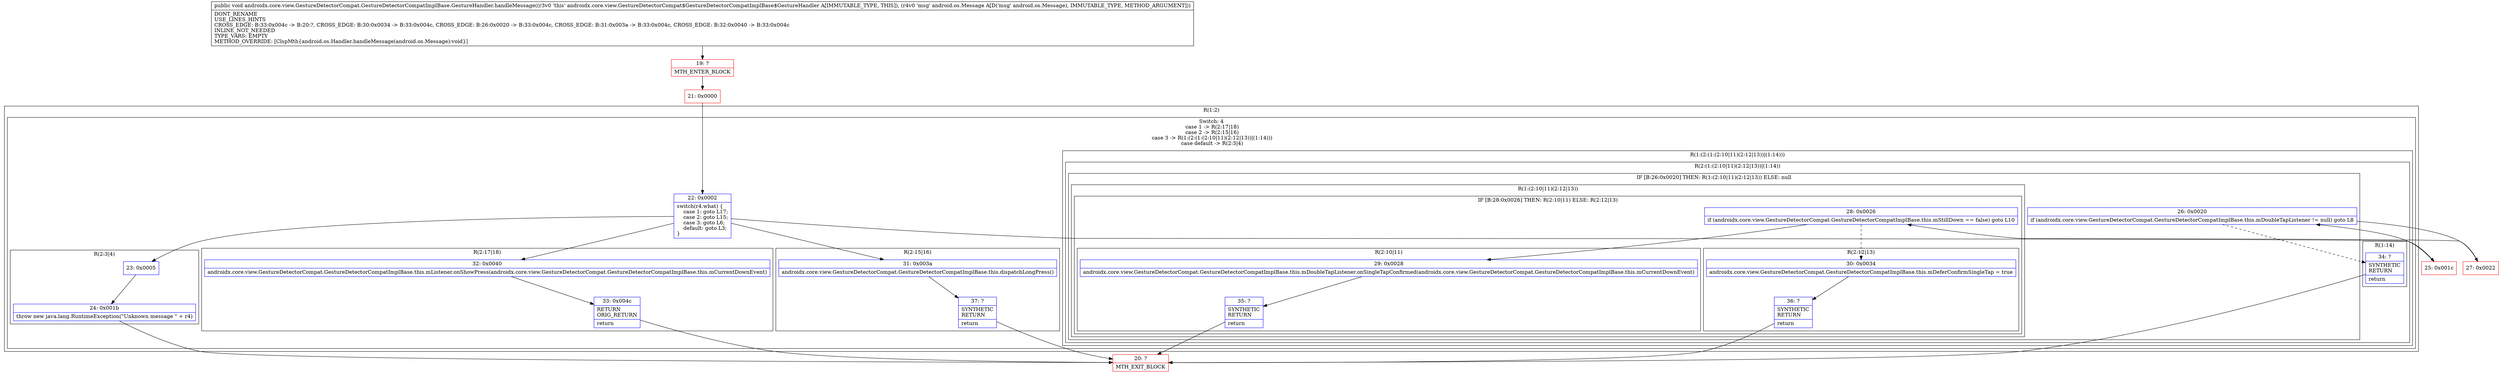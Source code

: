 digraph "CFG forandroidx.core.view.GestureDetectorCompat.GestureDetectorCompatImplBase.GestureHandler.handleMessage(Landroid\/os\/Message;)V" {
subgraph cluster_Region_704104319 {
label = "R(1:2)";
node [shape=record,color=blue];
subgraph cluster_SwitchRegion_268799699 {
label = "Switch: 4
 case 1 -> R(2:17|18)
 case 2 -> R(2:15|16)
 case 3 -> R(1:(2:(1:(2:10|11)(2:12|13))|(1:14)))
 case default -> R(2:3|4)";
node [shape=record,color=blue];
Node_22 [shape=record,label="{22\:\ 0x0002|switch(r4.what) \{\l    case 1: goto L17;\l    case 2: goto L15;\l    case 3: goto L6;\l    default: goto L3;\l\}\l}"];
subgraph cluster_Region_636007983 {
label = "R(2:17|18)";
node [shape=record,color=blue];
Node_32 [shape=record,label="{32\:\ 0x0040|androidx.core.view.GestureDetectorCompat.GestureDetectorCompatImplBase.this.mListener.onShowPress(androidx.core.view.GestureDetectorCompat.GestureDetectorCompatImplBase.this.mCurrentDownEvent)\l}"];
Node_33 [shape=record,label="{33\:\ 0x004c|RETURN\lORIG_RETURN\l|return\l}"];
}
subgraph cluster_Region_498127626 {
label = "R(2:15|16)";
node [shape=record,color=blue];
Node_31 [shape=record,label="{31\:\ 0x003a|androidx.core.view.GestureDetectorCompat.GestureDetectorCompatImplBase.this.dispatchLongPress()\l}"];
Node_37 [shape=record,label="{37\:\ ?|SYNTHETIC\lRETURN\l|return\l}"];
}
subgraph cluster_Region_183182332 {
label = "R(1:(2:(1:(2:10|11)(2:12|13))|(1:14)))";
node [shape=record,color=blue];
subgraph cluster_Region_916739940 {
label = "R(2:(1:(2:10|11)(2:12|13))|(1:14))";
node [shape=record,color=blue];
subgraph cluster_IfRegion_1453184593 {
label = "IF [B:26:0x0020] THEN: R(1:(2:10|11)(2:12|13)) ELSE: null";
node [shape=record,color=blue];
Node_26 [shape=record,label="{26\:\ 0x0020|if (androidx.core.view.GestureDetectorCompat.GestureDetectorCompatImplBase.this.mDoubleTapListener != null) goto L8\l}"];
subgraph cluster_Region_1294886667 {
label = "R(1:(2:10|11)(2:12|13))";
node [shape=record,color=blue];
subgraph cluster_IfRegion_503929233 {
label = "IF [B:28:0x0026] THEN: R(2:10|11) ELSE: R(2:12|13)";
node [shape=record,color=blue];
Node_28 [shape=record,label="{28\:\ 0x0026|if (androidx.core.view.GestureDetectorCompat.GestureDetectorCompatImplBase.this.mStillDown == false) goto L10\l}"];
subgraph cluster_Region_176300611 {
label = "R(2:10|11)";
node [shape=record,color=blue];
Node_29 [shape=record,label="{29\:\ 0x0028|androidx.core.view.GestureDetectorCompat.GestureDetectorCompatImplBase.this.mDoubleTapListener.onSingleTapConfirmed(androidx.core.view.GestureDetectorCompat.GestureDetectorCompatImplBase.this.mCurrentDownEvent)\l}"];
Node_35 [shape=record,label="{35\:\ ?|SYNTHETIC\lRETURN\l|return\l}"];
}
subgraph cluster_Region_848646684 {
label = "R(2:12|13)";
node [shape=record,color=blue];
Node_30 [shape=record,label="{30\:\ 0x0034|androidx.core.view.GestureDetectorCompat.GestureDetectorCompatImplBase.this.mDeferConfirmSingleTap = true\l}"];
Node_36 [shape=record,label="{36\:\ ?|SYNTHETIC\lRETURN\l|return\l}"];
}
}
}
}
subgraph cluster_Region_213745018 {
label = "R(1:14)";
node [shape=record,color=blue];
Node_34 [shape=record,label="{34\:\ ?|SYNTHETIC\lRETURN\l|return\l}"];
}
}
}
subgraph cluster_Region_1487693997 {
label = "R(2:3|4)";
node [shape=record,color=blue];
Node_23 [shape=record,label="{23\:\ 0x0005}"];
Node_24 [shape=record,label="{24\:\ 0x001b|throw new java.lang.RuntimeException(\"Unknown message \" + r4)\l}"];
}
}
}
Node_19 [shape=record,color=red,label="{19\:\ ?|MTH_ENTER_BLOCK\l}"];
Node_21 [shape=record,color=red,label="{21\:\ 0x0000}"];
Node_20 [shape=record,color=red,label="{20\:\ ?|MTH_EXIT_BLOCK\l}"];
Node_25 [shape=record,color=red,label="{25\:\ 0x001c}"];
Node_27 [shape=record,color=red,label="{27\:\ 0x0022}"];
MethodNode[shape=record,label="{public void androidx.core.view.GestureDetectorCompat.GestureDetectorCompatImplBase.GestureHandler.handleMessage((r3v0 'this' androidx.core.view.GestureDetectorCompat$GestureDetectorCompatImplBase$GestureHandler A[IMMUTABLE_TYPE, THIS]), (r4v0 'msg' android.os.Message A[D('msg' android.os.Message), IMMUTABLE_TYPE, METHOD_ARGUMENT]))  | DONT_RENAME\lUSE_LINES_HINTS\lCROSS_EDGE: B:33:0x004c \-\> B:20:?, CROSS_EDGE: B:30:0x0034 \-\> B:33:0x004c, CROSS_EDGE: B:26:0x0020 \-\> B:33:0x004c, CROSS_EDGE: B:31:0x003a \-\> B:33:0x004c, CROSS_EDGE: B:32:0x0040 \-\> B:33:0x004c\lINLINE_NOT_NEEDED\lTYPE_VARS: EMPTY\lMETHOD_OVERRIDE: [ClspMth\{android.os.Handler.handleMessage(android.os.Message):void\}]\l}"];
MethodNode -> Node_19;Node_22 -> Node_23;
Node_22 -> Node_25;
Node_22 -> Node_31;
Node_22 -> Node_32;
Node_32 -> Node_33;
Node_33 -> Node_20;
Node_31 -> Node_37;
Node_37 -> Node_20;
Node_26 -> Node_27;
Node_26 -> Node_34[style=dashed];
Node_28 -> Node_29;
Node_28 -> Node_30[style=dashed];
Node_29 -> Node_35;
Node_35 -> Node_20;
Node_30 -> Node_36;
Node_36 -> Node_20;
Node_34 -> Node_20;
Node_23 -> Node_24;
Node_24 -> Node_20;
Node_19 -> Node_21;
Node_21 -> Node_22;
Node_25 -> Node_26;
Node_27 -> Node_28;
}


